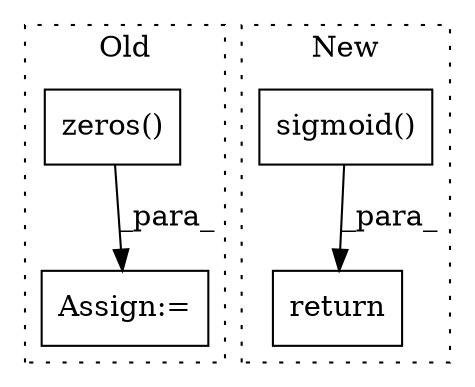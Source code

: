 digraph G {
subgraph cluster0 {
1 [label="zeros()" a="75" s="3424,3455" l="12,1" shape="box"];
3 [label="Assign:=" a="68" s="3613" l="3" shape="box"];
label = "Old";
style="dotted";
}
subgraph cluster1 {
2 [label="sigmoid()" a="75" s="3148,3172" l="14,1" shape="box"];
4 [label="return" a="93" s="3259" l="7" shape="box"];
label = "New";
style="dotted";
}
1 -> 3 [label="_para_"];
2 -> 4 [label="_para_"];
}